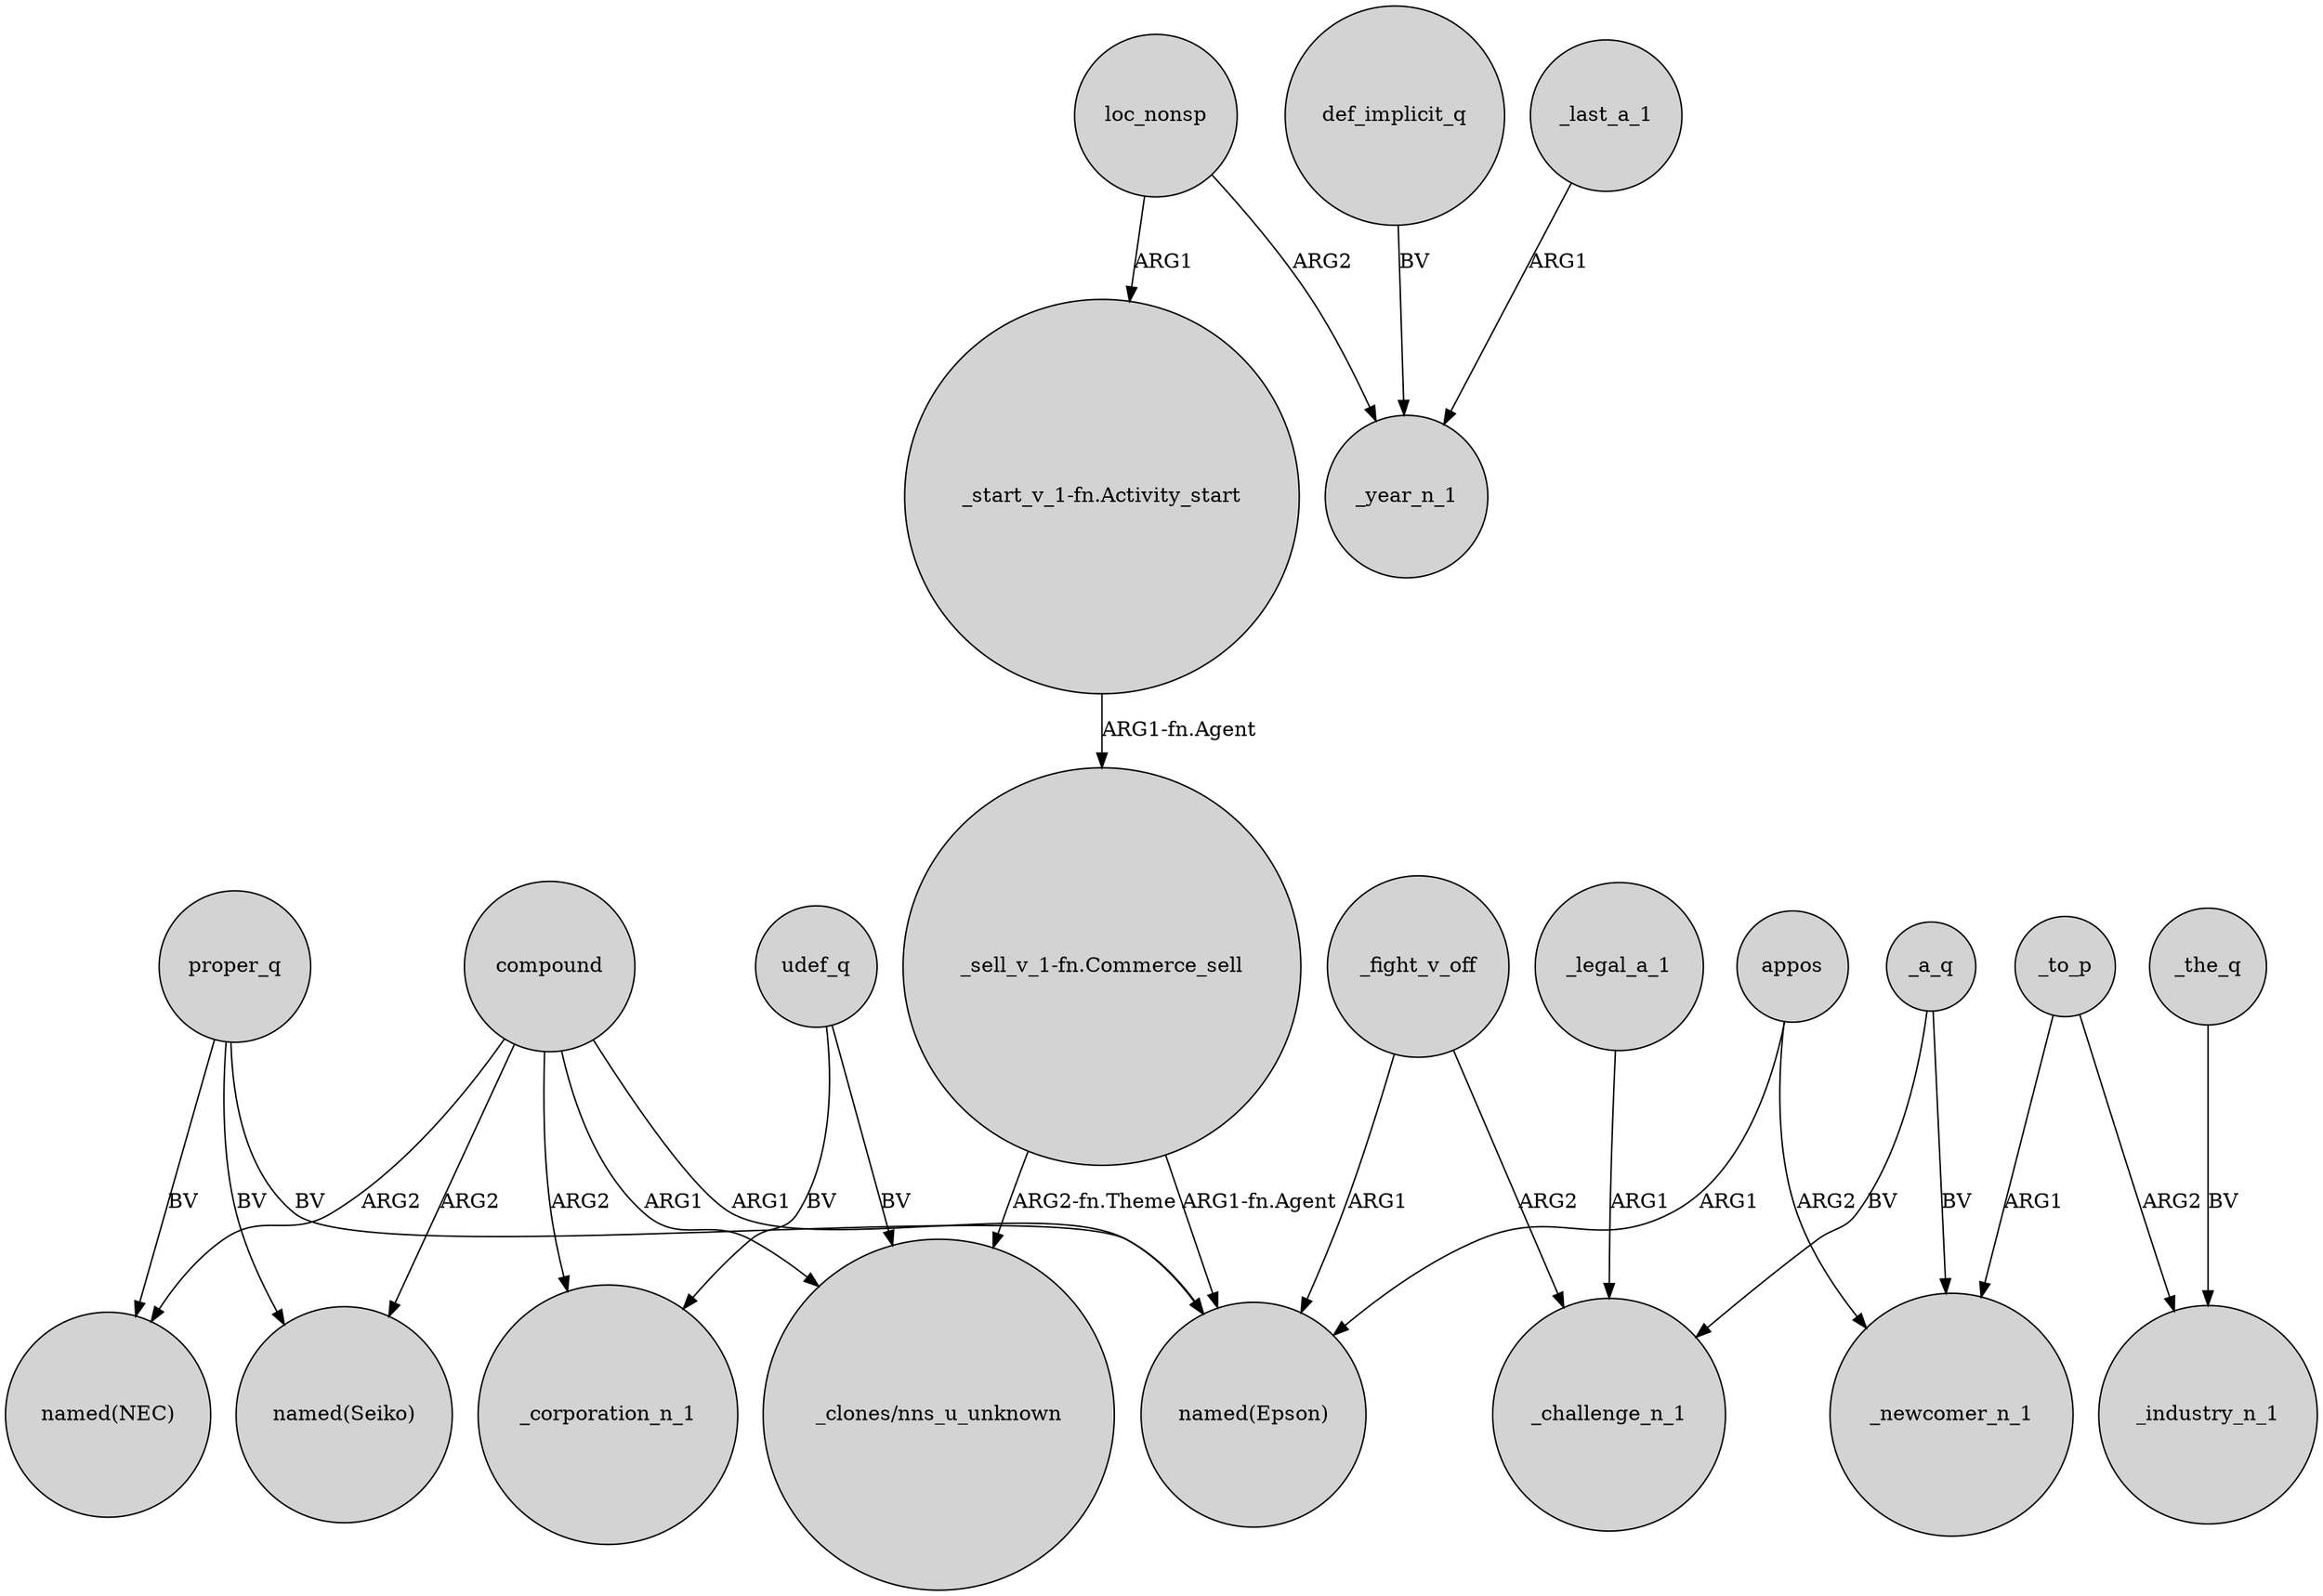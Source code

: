 digraph {
	node [shape=circle style=filled]
	proper_q -> "named(NEC)" [label=BV]
	compound -> "named(Epson)" [label=ARG1]
	def_implicit_q -> _year_n_1 [label=BV]
	proper_q -> "named(Seiko)" [label=BV]
	proper_q -> "named(Epson)" [label=BV]
	compound -> _corporation_n_1 [label=ARG2]
	_fight_v_off -> _challenge_n_1 [label=ARG2]
	"_sell_v_1-fn.Commerce_sell" -> "named(Epson)" [label="ARG1-fn.Agent"]
	udef_q -> "_clones/nns_u_unknown" [label=BV]
	compound -> "named(NEC)" [label=ARG2]
	_the_q -> _industry_n_1 [label=BV]
	_to_p -> _newcomer_n_1 [label=ARG1]
	_to_p -> _industry_n_1 [label=ARG2]
	udef_q -> _corporation_n_1 [label=BV]
	appos -> _newcomer_n_1 [label=ARG2]
	"_start_v_1-fn.Activity_start" -> "_sell_v_1-fn.Commerce_sell" [label="ARG1-fn.Agent"]
	_a_q -> _challenge_n_1 [label=BV]
	loc_nonsp -> "_start_v_1-fn.Activity_start" [label=ARG1]
	_fight_v_off -> "named(Epson)" [label=ARG1]
	_a_q -> _newcomer_n_1 [label=BV]
	loc_nonsp -> _year_n_1 [label=ARG2]
	appos -> "named(Epson)" [label=ARG1]
	_last_a_1 -> _year_n_1 [label=ARG1]
	"_sell_v_1-fn.Commerce_sell" -> "_clones/nns_u_unknown" [label="ARG2-fn.Theme"]
	compound -> "named(Seiko)" [label=ARG2]
	_legal_a_1 -> _challenge_n_1 [label=ARG1]
	compound -> "_clones/nns_u_unknown" [label=ARG1]
}

